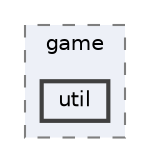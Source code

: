 digraph "src/game/util"
{
 // LATEX_PDF_SIZE
  bgcolor="transparent";
  edge [fontname=Helvetica,fontsize=10,labelfontname=Helvetica,labelfontsize=10];
  node [fontname=Helvetica,fontsize=10,shape=box,height=0.2,width=0.4];
  compound=true
  subgraph clusterdir_1699be727a800b1d059c6f7f2b91d2ee {
    graph [ bgcolor="#edf0f7", pencolor="grey50", label="game", fontname=Helvetica,fontsize=10 style="filled,dashed", URL="dir_1699be727a800b1d059c6f7f2b91d2ee.html",tooltip=""]
  dir_5881c7a1c91f81dbe34ad6ea4e9b5cf9 [label="util", fillcolor="#edf0f7", color="grey25", style="filled,bold", URL="dir_5881c7a1c91f81dbe34ad6ea4e9b5cf9.html",tooltip=""];
  }
}
